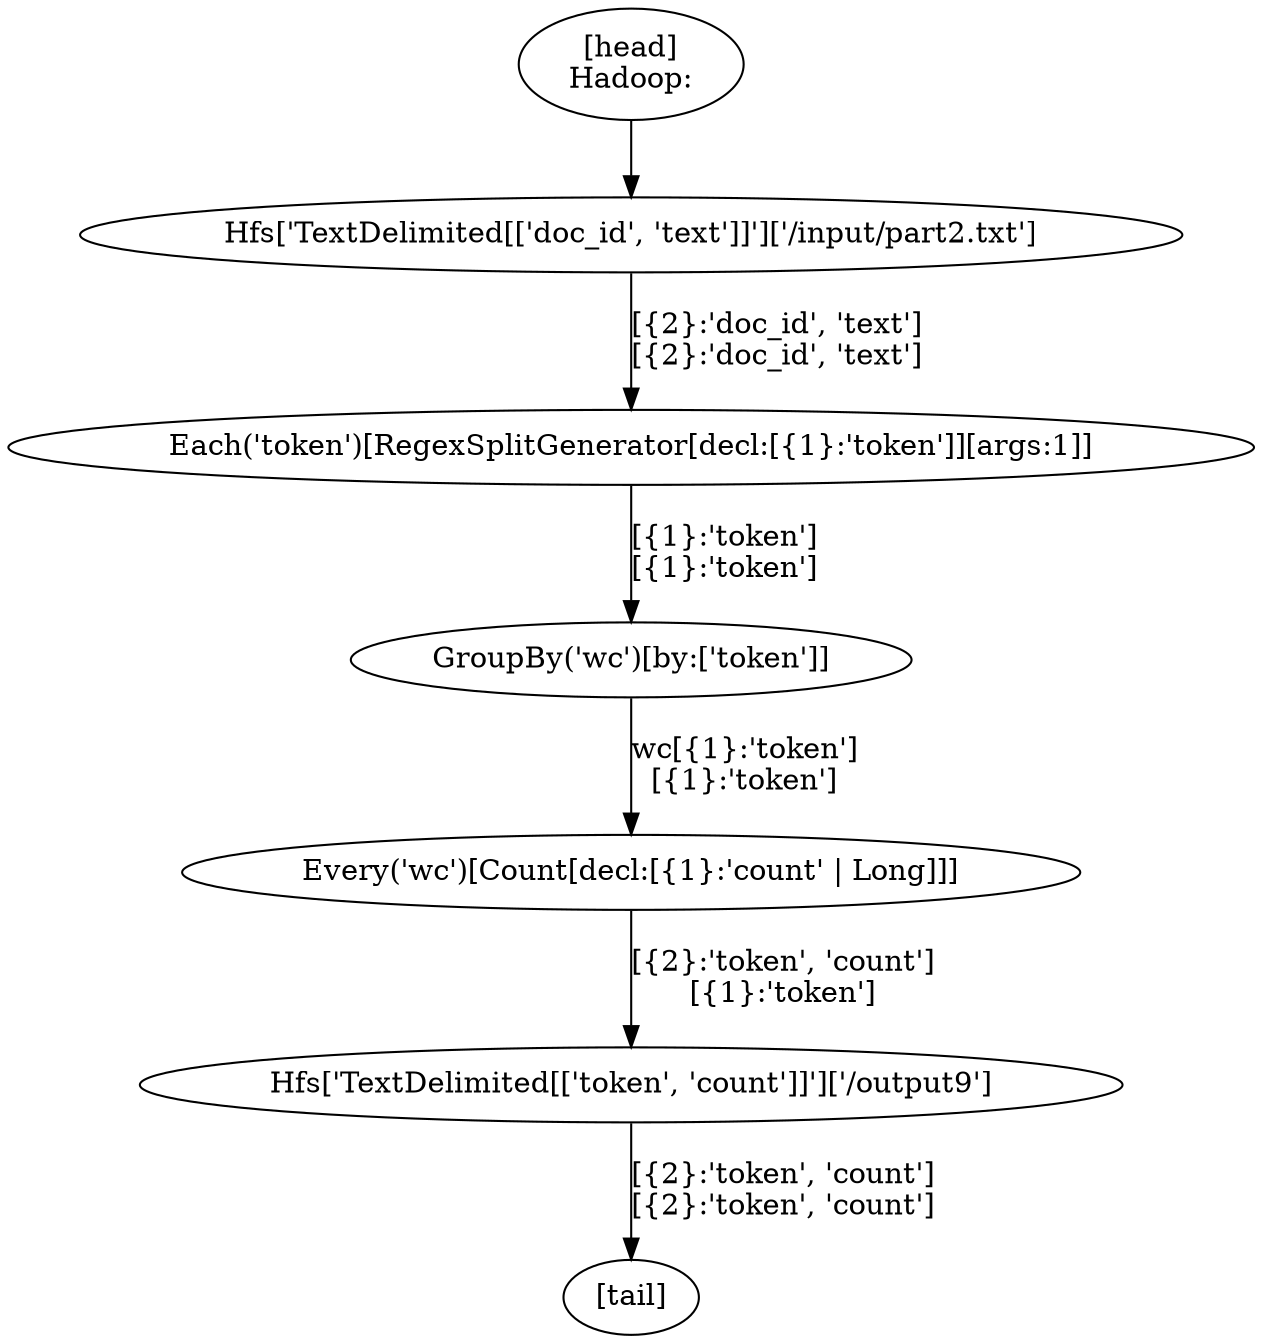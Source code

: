 digraph G {
  1 [label = "Every('wc')[Count[decl:[{1}:'count' | Long]]]"];
  2 [label = "Hfs['TextDelimited[['token', 'count']]']['/output9']"];
  3 [label = "GroupBy('wc')[by:['token']]"];
  4 [label = "Each('token')[RegexSplitGenerator[decl:[{1}:'token']][args:1]]"];
  5 [label = "Hfs['TextDelimited[['doc_id', 'text']]']['/input/part2.txt']"];
  6 [label = "[head]\nHadoop:"];
  7 [label = "[tail]"];
  1 -> 2 [label = "[{2}:'token', 'count']\n[{1}:'token']"];
  5 -> 4 [label = "[{2}:'doc_id', 'text']\n[{2}:'doc_id', 'text']"];
  3 -> 1 [label = "wc[{1}:'token']\n[{1}:'token']"];
  6 -> 5 [label = ""];
  2 -> 7 [label = "[{2}:'token', 'count']\n[{2}:'token', 'count']"];
  4 -> 3 [label = "[{1}:'token']\n[{1}:'token']"];
}
